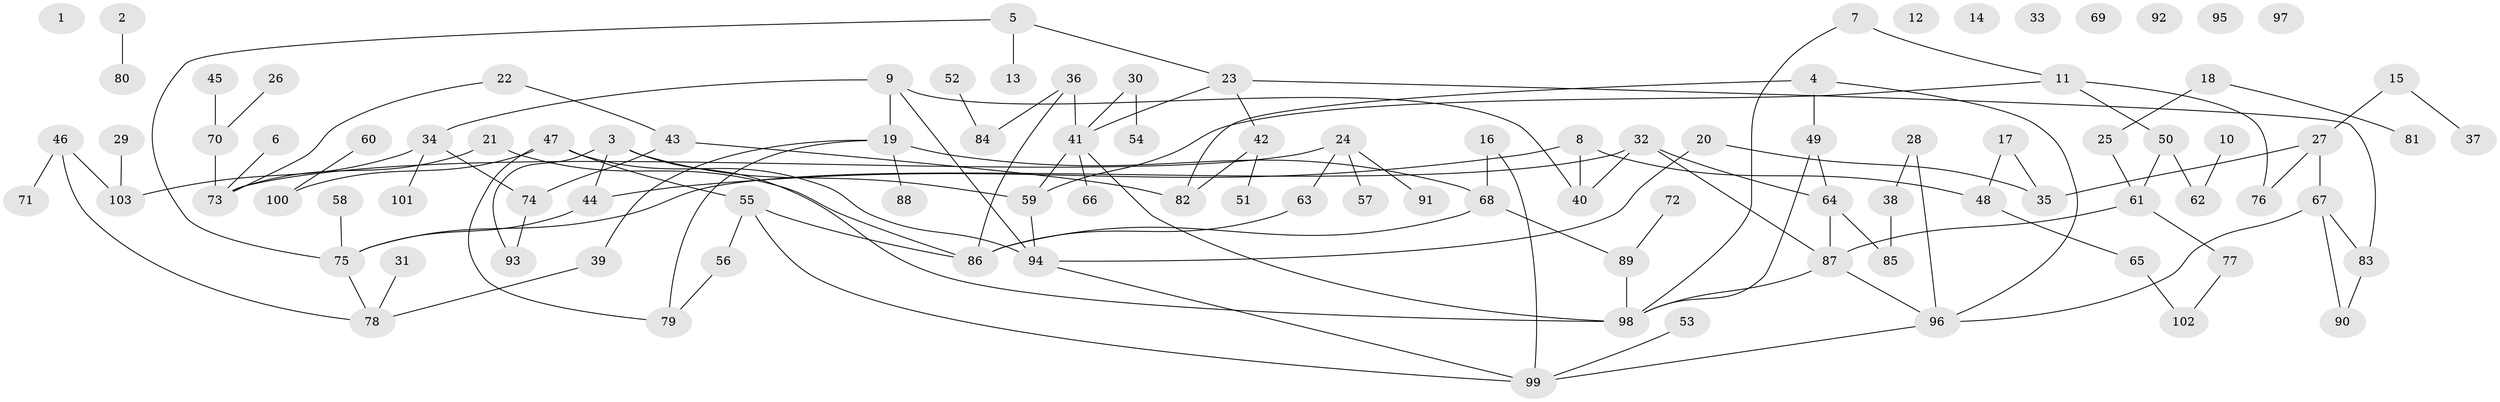 // coarse degree distribution, {0: 0.13114754098360656, 1: 0.32786885245901637, 2: 0.26229508196721313, 4: 0.08196721311475409, 6: 0.03278688524590164, 3: 0.06557377049180328, 8: 0.03278688524590164, 11: 0.01639344262295082, 7: 0.01639344262295082, 5: 0.03278688524590164}
// Generated by graph-tools (version 1.1) at 2025/44/03/04/25 21:44:04]
// undirected, 103 vertices, 125 edges
graph export_dot {
graph [start="1"]
  node [color=gray90,style=filled];
  1;
  2;
  3;
  4;
  5;
  6;
  7;
  8;
  9;
  10;
  11;
  12;
  13;
  14;
  15;
  16;
  17;
  18;
  19;
  20;
  21;
  22;
  23;
  24;
  25;
  26;
  27;
  28;
  29;
  30;
  31;
  32;
  33;
  34;
  35;
  36;
  37;
  38;
  39;
  40;
  41;
  42;
  43;
  44;
  45;
  46;
  47;
  48;
  49;
  50;
  51;
  52;
  53;
  54;
  55;
  56;
  57;
  58;
  59;
  60;
  61;
  62;
  63;
  64;
  65;
  66;
  67;
  68;
  69;
  70;
  71;
  72;
  73;
  74;
  75;
  76;
  77;
  78;
  79;
  80;
  81;
  82;
  83;
  84;
  85;
  86;
  87;
  88;
  89;
  90;
  91;
  92;
  93;
  94;
  95;
  96;
  97;
  98;
  99;
  100;
  101;
  102;
  103;
  2 -- 80;
  3 -- 44;
  3 -- 59;
  3 -- 93;
  3 -- 98;
  4 -- 49;
  4 -- 82;
  4 -- 96;
  5 -- 13;
  5 -- 23;
  5 -- 75;
  6 -- 73;
  7 -- 11;
  7 -- 98;
  8 -- 40;
  8 -- 44;
  8 -- 48;
  9 -- 19;
  9 -- 34;
  9 -- 40;
  9 -- 94;
  10 -- 62;
  11 -- 50;
  11 -- 59;
  11 -- 76;
  15 -- 27;
  15 -- 37;
  16 -- 68;
  16 -- 99;
  17 -- 35;
  17 -- 48;
  18 -- 25;
  18 -- 81;
  19 -- 39;
  19 -- 68;
  19 -- 79;
  19 -- 88;
  20 -- 35;
  20 -- 94;
  21 -- 73;
  21 -- 86;
  22 -- 43;
  22 -- 73;
  23 -- 41;
  23 -- 42;
  23 -- 83;
  24 -- 57;
  24 -- 63;
  24 -- 73;
  24 -- 91;
  25 -- 61;
  26 -- 70;
  27 -- 35;
  27 -- 67;
  27 -- 76;
  28 -- 38;
  28 -- 96;
  29 -- 103;
  30 -- 41;
  30 -- 54;
  31 -- 78;
  32 -- 40;
  32 -- 64;
  32 -- 75;
  32 -- 87;
  34 -- 74;
  34 -- 101;
  34 -- 103;
  36 -- 41;
  36 -- 84;
  36 -- 86;
  38 -- 85;
  39 -- 78;
  41 -- 59;
  41 -- 66;
  41 -- 98;
  42 -- 51;
  42 -- 82;
  43 -- 74;
  43 -- 82;
  44 -- 75;
  45 -- 70;
  46 -- 71;
  46 -- 78;
  46 -- 103;
  47 -- 55;
  47 -- 79;
  47 -- 94;
  47 -- 100;
  48 -- 65;
  49 -- 64;
  49 -- 98;
  50 -- 61;
  50 -- 62;
  52 -- 84;
  53 -- 99;
  55 -- 56;
  55 -- 86;
  55 -- 99;
  56 -- 79;
  58 -- 75;
  59 -- 94;
  60 -- 100;
  61 -- 77;
  61 -- 87;
  63 -- 86;
  64 -- 85;
  64 -- 87;
  65 -- 102;
  67 -- 83;
  67 -- 90;
  67 -- 96;
  68 -- 86;
  68 -- 89;
  70 -- 73;
  72 -- 89;
  74 -- 93;
  75 -- 78;
  77 -- 102;
  83 -- 90;
  87 -- 96;
  87 -- 98;
  89 -- 98;
  94 -- 99;
  96 -- 99;
}
